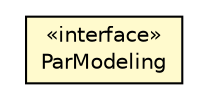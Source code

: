 #!/usr/local/bin/dot
#
# Class diagram 
# Generated by UMLGraph version R5_6 (http://www.umlgraph.org/)
#

digraph G {
	edge [fontname="Helvetica",fontsize=10,labelfontname="Helvetica",labelfontsize=10];
	node [fontname="Helvetica",fontsize=10,shape=plaintext];
	nodesep=0.25;
	ranksep=0.5;
	// sorcer.service.ParModeling
	c239016 [label=<<table title="sorcer.service.ParModeling" border="0" cellborder="1" cellspacing="0" cellpadding="2" port="p" bgcolor="lemonChiffon" href="./ParModeling.html">
		<tr><td><table border="0" cellspacing="0" cellpadding="1">
<tr><td align="center" balign="center"> &#171;interface&#187; </td></tr>
<tr><td align="center" balign="center"> ParModeling </td></tr>
		</table></td></tr>
		</table>>, URL="./ParModeling.html", fontname="Helvetica", fontcolor="black", fontsize=10.0];
}

